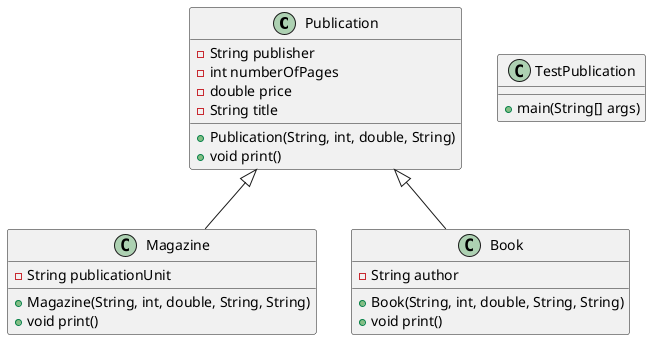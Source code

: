 @startuml

class Publication {
    - String publisher
    - int numberOfPages
    - double price
    - String title
    + Publication(String, int, double, String)
    + void print()
}

class Magazine {
    - String publicationUnit
    + Magazine(String, int, double, String, String)
    + void print()
}

class Book {
    - String author
    + Book(String, int, double, String, String)
    + void print()
}

class TestPublication {
    + main(String[] args)
}

Publication <|-- Magazine
Publication <|-- Book

@enduml
